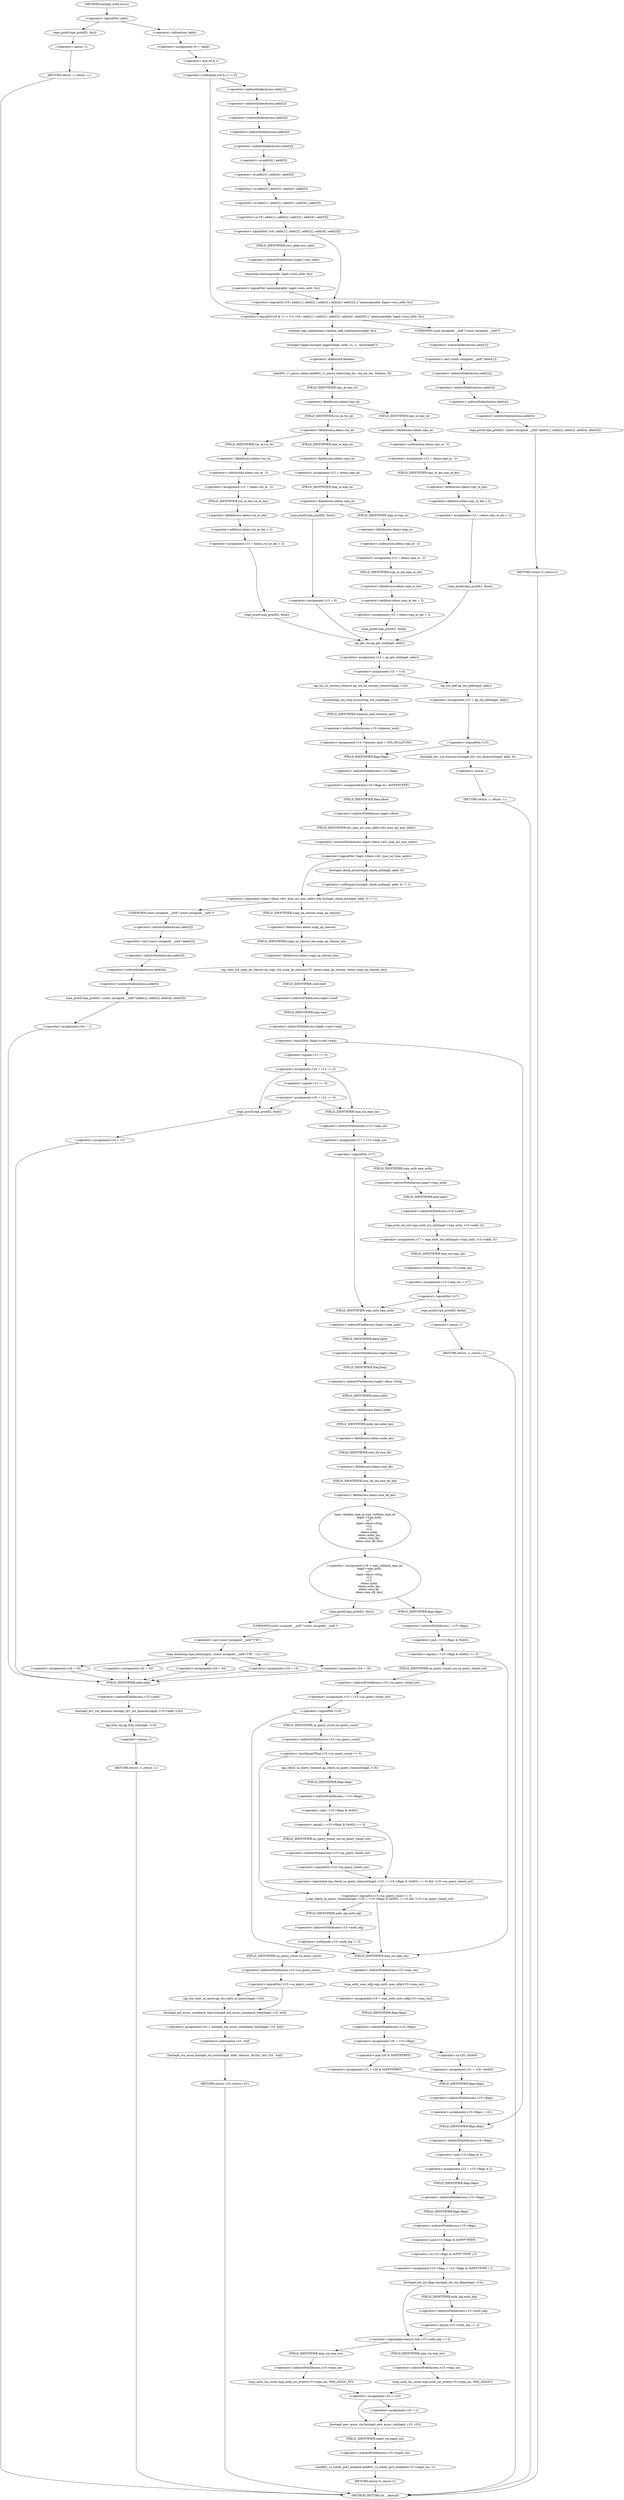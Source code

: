 digraph hostapd_notif_assoc {  
"1000153" [label = "(<operator>.logicalNot,!addr)" ]
"1000156" [label = "(wpa_printf,wpa_printf(2, fmt))" ]
"1000159" [label = "(RETURN,return -1;,return -1;)" ]
"1000160" [label = "(<operator>.minus,-1)" ]
"1000162" [label = "(<operator>.assignment,v9 = *addr)" ]
"1000164" [label = "(<operator>.indirection,*addr)" ]
"1000167" [label = "(<operator>.logicalOr,(v9 & 1) != 0 || !(v9 | addr[1] | addr[2] | addr[3] | addr[4] | addr[5]) || !memcmp(addr, hapd->own_addr, 6u))" ]
"1000168" [label = "(<operator>.notEquals,(v9 & 1) != 0)" ]
"1000169" [label = "(<operator>.and,v9 & 1)" ]
"1000173" [label = "(<operator>.logicalOr,!(v9 | addr[1] | addr[2] | addr[3] | addr[4] | addr[5]) || !memcmp(addr, hapd->own_addr, 6u))" ]
"1000174" [label = "(<operator>.logicalNot,!(v9 | addr[1] | addr[2] | addr[3] | addr[4] | addr[5]))" ]
"1000175" [label = "(<operator>.or,v9 | addr[1] | addr[2] | addr[3] | addr[4] | addr[5])" ]
"1000177" [label = "(<operator>.or,addr[1] | addr[2] | addr[3] | addr[4] | addr[5])" ]
"1000178" [label = "(<operator>.indirectIndexAccess,addr[1])" ]
"1000181" [label = "(<operator>.or,addr[2] | addr[3] | addr[4] | addr[5])" ]
"1000182" [label = "(<operator>.indirectIndexAccess,addr[2])" ]
"1000185" [label = "(<operator>.or,addr[3] | addr[4] | addr[5])" ]
"1000186" [label = "(<operator>.indirectIndexAccess,addr[3])" ]
"1000189" [label = "(<operator>.or,addr[4] | addr[5])" ]
"1000190" [label = "(<operator>.indirectIndexAccess,addr[4])" ]
"1000193" [label = "(<operator>.indirectIndexAccess,addr[5])" ]
"1000196" [label = "(<operator>.logicalNot,!memcmp(addr, hapd->own_addr, 6u))" ]
"1000197" [label = "(memcmp,memcmp(addr, hapd->own_addr, 6u))" ]
"1000199" [label = "(<operator>.indirectFieldAccess,hapd->own_addr)" ]
"1000201" [label = "(FIELD_IDENTIFIER,own_addr,own_addr)" ]
"1000204" [label = "(wpa_printf,wpa_printf(2, (const unsigned __int8 *)addr[1], addr[2], addr[3], addr[4], addr[5]))" ]
"1000206" [label = "(<operator>.cast,(const unsigned __int8 *)addr[1])" ]
"1000207" [label = "(UNKNOWN,const unsigned __int8 *,const unsigned __int8 *)" ]
"1000208" [label = "(<operator>.indirectIndexAccess,addr[1])" ]
"1000211" [label = "(<operator>.indirectIndexAccess,addr[2])" ]
"1000214" [label = "(<operator>.indirectIndexAccess,addr[3])" ]
"1000217" [label = "(<operator>.indirectIndexAccess,addr[4])" ]
"1000220" [label = "(<operator>.indirectIndexAccess,addr[5])" ]
"1000223" [label = "(RETURN,return 0;,return 0;)" ]
"1000225" [label = "(random_add_randomness,random_add_randomness(addr, 6u))" ]
"1000228" [label = "(hostapd_logger,hostapd_logger(hapd, addr, 1u, 2, \"associated\"))" ]
"1000234" [label = "(ieee802_11_parse_elems,ieee802_11_parse_elems(req_ies, req_ies_len, &elems, 0))" ]
"1000237" [label = "(<operator>.addressOf,&elems)" ]
"1000241" [label = "(<operator>.fieldAccess,elems.wps_ie)" ]
"1000243" [label = "(FIELD_IDENTIFIER,wps_ie,wps_ie)" ]
"1000245" [label = "(<operator>.assignment,v12 = elems.wps_ie - 2)" ]
"1000247" [label = "(<operator>.subtraction,elems.wps_ie - 2)" ]
"1000248" [label = "(<operator>.fieldAccess,elems.wps_ie)" ]
"1000250" [label = "(FIELD_IDENTIFIER,wps_ie,wps_ie)" ]
"1000252" [label = "(<operator>.assignment,v13 = elems.wps_ie_len + 2)" ]
"1000254" [label = "(<operator>.addition,elems.wps_ie_len + 2)" ]
"1000255" [label = "(<operator>.fieldAccess,elems.wps_ie_len)" ]
"1000257" [label = "(FIELD_IDENTIFIER,wps_ie_len,wps_ie_len)" ]
"1000259" [label = "(wpa_printf,wpa_printf(2, fmta))" ]
"1000264" [label = "(<operator>.fieldAccess,elems.rsn_ie)" ]
"1000266" [label = "(FIELD_IDENTIFIER,rsn_ie,rsn_ie)" ]
"1000268" [label = "(<operator>.assignment,v12 = elems.rsn_ie - 2)" ]
"1000270" [label = "(<operator>.subtraction,elems.rsn_ie - 2)" ]
"1000271" [label = "(<operator>.fieldAccess,elems.rsn_ie)" ]
"1000273" [label = "(FIELD_IDENTIFIER,rsn_ie,rsn_ie)" ]
"1000275" [label = "(<operator>.assignment,v13 = elems.rsn_ie_len + 2)" ]
"1000277" [label = "(<operator>.addition,elems.rsn_ie_len + 2)" ]
"1000278" [label = "(<operator>.fieldAccess,elems.rsn_ie_len)" ]
"1000280" [label = "(FIELD_IDENTIFIER,rsn_ie_len,rsn_ie_len)" ]
"1000282" [label = "(wpa_printf,wpa_printf(2, fmta))" ]
"1000287" [label = "(<operator>.assignment,v12 = elems.wpa_ie)" ]
"1000289" [label = "(<operator>.fieldAccess,elems.wpa_ie)" ]
"1000291" [label = "(FIELD_IDENTIFIER,wpa_ie,wpa_ie)" ]
"1000293" [label = "(<operator>.fieldAccess,elems.wpa_ie)" ]
"1000295" [label = "(FIELD_IDENTIFIER,wpa_ie,wpa_ie)" ]
"1000297" [label = "(<operator>.assignment,v12 = elems.wpa_ie - 2)" ]
"1000299" [label = "(<operator>.subtraction,elems.wpa_ie - 2)" ]
"1000300" [label = "(<operator>.fieldAccess,elems.wpa_ie)" ]
"1000302" [label = "(FIELD_IDENTIFIER,wpa_ie,wpa_ie)" ]
"1000304" [label = "(<operator>.assignment,v13 = elems.wpa_ie_len + 2)" ]
"1000306" [label = "(<operator>.addition,elems.wpa_ie_len + 2)" ]
"1000307" [label = "(<operator>.fieldAccess,elems.wpa_ie_len)" ]
"1000309" [label = "(FIELD_IDENTIFIER,wpa_ie_len,wpa_ie_len)" ]
"1000311" [label = "(wpa_printf,wpa_printf(2, fmta))" ]
"1000316" [label = "(wpa_printf,wpa_printf(2, fmta))" ]
"1000319" [label = "(<operator>.assignment,v13 = 0)" ]
"1000322" [label = "(<operator>.assignment,v14 = ap_get_sta(hapd, addr))" ]
"1000324" [label = "(ap_get_sta,ap_get_sta(hapd, addr))" ]
"1000327" [label = "(<operator>.assignment,v15 = v14)" ]
"1000333" [label = "(ap_sta_no_session_timeout,ap_sta_no_session_timeout(hapd, v14))" ]
"1000336" [label = "(accounting_sta_stop,accounting_sta_stop(hapd, v15))" ]
"1000339" [label = "(<operator>.assignment,v15->timeout_next = STA_NULLFUNC)" ]
"1000340" [label = "(<operator>.indirectFieldAccess,v15->timeout_next)" ]
"1000342" [label = "(FIELD_IDENTIFIER,timeout_next,timeout_next)" ]
"1000346" [label = "(<operator>.assignment,v15 = ap_sta_add(hapd, addr))" ]
"1000348" [label = "(ap_sta_add,ap_sta_add(hapd, addr))" ]
"1000352" [label = "(<operator>.logicalNot,!v15)" ]
"1000355" [label = "(hostapd_drv_sta_disassoc,hostapd_drv_sta_disassoc(hapd, addr, 5))" ]
"1000359" [label = "(RETURN,return -1;,return -1;)" ]
"1000360" [label = "(<operator>.minus,-1)" ]
"1000362" [label = "(<operators>.assignmentAnd,v15->flags &= 0xFFFECFFF)" ]
"1000363" [label = "(<operator>.indirectFieldAccess,v15->flags)" ]
"1000365" [label = "(FIELD_IDENTIFIER,flags,flags)" ]
"1000368" [label = "(<operator>.logicalAnd,!hapd->iface->drv_max_acl_mac_addrs && hostapd_check_acl(hapd, addr, 0) != 1)" ]
"1000369" [label = "(<operator>.logicalNot,!hapd->iface->drv_max_acl_mac_addrs)" ]
"1000370" [label = "(<operator>.indirectFieldAccess,hapd->iface->drv_max_acl_mac_addrs)" ]
"1000371" [label = "(<operator>.indirectFieldAccess,hapd->iface)" ]
"1000373" [label = "(FIELD_IDENTIFIER,iface,iface)" ]
"1000374" [label = "(FIELD_IDENTIFIER,drv_max_acl_mac_addrs,drv_max_acl_mac_addrs)" ]
"1000375" [label = "(<operator>.notEquals,hostapd_check_acl(hapd, addr, 0) != 1)" ]
"1000376" [label = "(hostapd_check_acl,hostapd_check_acl(hapd, addr, 0))" ]
"1000382" [label = "(wpa_printf,wpa_printf(3, (const unsigned __int8 *)addr[2], addr[3], addr[4], addr[5]))" ]
"1000384" [label = "(<operator>.cast,(const unsigned __int8 *)addr[2])" ]
"1000385" [label = "(UNKNOWN,const unsigned __int8 *,const unsigned __int8 *)" ]
"1000386" [label = "(<operator>.indirectIndexAccess,addr[2])" ]
"1000389" [label = "(<operator>.indirectIndexAccess,addr[3])" ]
"1000392" [label = "(<operator>.indirectIndexAccess,addr[4])" ]
"1000395" [label = "(<operator>.indirectIndexAccess,addr[5])" ]
"1000398" [label = "(<operator>.assignment,v24 = 1)" ]
"1000402" [label = "(hostapd_drv_sta_disassoc,hostapd_drv_sta_disassoc(hapd, v15->addr, v24))" ]
"1000404" [label = "(<operator>.indirectFieldAccess,v15->addr)" ]
"1000406" [label = "(FIELD_IDENTIFIER,addr,addr)" ]
"1000408" [label = "(ap_free_sta,ap_free_sta(hapd, v15))" ]
"1000411" [label = "(RETURN,return -1;,return -1;)" ]
"1000412" [label = "(<operator>.minus,-1)" ]
"1000414" [label = "(ap_copy_sta_supp_op_classes,ap_copy_sta_supp_op_classes(v15, elems.supp_op_classes, elems.supp_op_classes_len))" ]
"1000416" [label = "(<operator>.fieldAccess,elems.supp_op_classes)" ]
"1000418" [label = "(FIELD_IDENTIFIER,supp_op_classes,supp_op_classes)" ]
"1000419" [label = "(<operator>.fieldAccess,elems.supp_op_classes_len)" ]
"1000421" [label = "(FIELD_IDENTIFIER,supp_op_classes_len,supp_op_classes_len)" ]
"1000423" [label = "(<operator>.logicalNot,!hapd->conf->wpa)" ]
"1000424" [label = "(<operator>.indirectFieldAccess,hapd->conf->wpa)" ]
"1000425" [label = "(<operator>.indirectFieldAccess,hapd->conf)" ]
"1000427" [label = "(FIELD_IDENTIFIER,conf,conf)" ]
"1000428" [label = "(FIELD_IDENTIFIER,wpa,wpa)" ]
"1000430" [label = "(<operator>.assignment,v16 = v13 == 0)" ]
"1000432" [label = "(<operator>.equals,v13 == 0)" ]
"1000437" [label = "(<operator>.assignment,v16 = v12 == 0)" ]
"1000439" [label = "(<operator>.equals,v12 == 0)" ]
"1000445" [label = "(wpa_printf,wpa_printf(2, fmtb))" ]
"1000448" [label = "(<operator>.assignment,v24 = 13)" ]
"1000452" [label = "(<operator>.assignment,v17 = v15->wpa_sm)" ]
"1000454" [label = "(<operator>.indirectFieldAccess,v15->wpa_sm)" ]
"1000456" [label = "(FIELD_IDENTIFIER,wpa_sm,wpa_sm)" ]
"1000458" [label = "(<operator>.logicalNot,!v17)" ]
"1000461" [label = "(<operator>.assignment,v17 = wpa_auth_sta_init(hapd->wpa_auth, v15->addr, 0))" ]
"1000463" [label = "(wpa_auth_sta_init,wpa_auth_sta_init(hapd->wpa_auth, v15->addr, 0))" ]
"1000464" [label = "(<operator>.indirectFieldAccess,hapd->wpa_auth)" ]
"1000466" [label = "(FIELD_IDENTIFIER,wpa_auth,wpa_auth)" ]
"1000467" [label = "(<operator>.indirectFieldAccess,v15->addr)" ]
"1000469" [label = "(FIELD_IDENTIFIER,addr,addr)" ]
"1000471" [label = "(<operator>.assignment,v15->wpa_sm = v17)" ]
"1000472" [label = "(<operator>.indirectFieldAccess,v15->wpa_sm)" ]
"1000474" [label = "(FIELD_IDENTIFIER,wpa_sm,wpa_sm)" ]
"1000477" [label = "(<operator>.logicalNot,!v17)" ]
"1000480" [label = "(wpa_printf,wpa_printf(5, fmtb))" ]
"1000483" [label = "(RETURN,return -1;,return -1;)" ]
"1000484" [label = "(<operator>.minus,-1)" ]
"1000486" [label = "(<operator>.assignment,v18 = wpa_validate_wpa_ie(\n          hapd->wpa_auth,\n          v17,\n          hapd->iface->freq,\n          v12,\n          v13,\n          elems.mdie,\n          elems.mdie_len,\n          elems.owe_dh,\n          elems.owe_dh_len))" ]
"1000488" [label = "(wpa_validate_wpa_ie,wpa_validate_wpa_ie(\n          hapd->wpa_auth,\n          v17,\n          hapd->iface->freq,\n          v12,\n          v13,\n          elems.mdie,\n          elems.mdie_len,\n          elems.owe_dh,\n          elems.owe_dh_len))" ]
"1000489" [label = "(<operator>.indirectFieldAccess,hapd->wpa_auth)" ]
"1000491" [label = "(FIELD_IDENTIFIER,wpa_auth,wpa_auth)" ]
"1000493" [label = "(<operator>.indirectFieldAccess,hapd->iface->freq)" ]
"1000494" [label = "(<operator>.indirectFieldAccess,hapd->iface)" ]
"1000496" [label = "(FIELD_IDENTIFIER,iface,iface)" ]
"1000497" [label = "(FIELD_IDENTIFIER,freq,freq)" ]
"1000500" [label = "(<operator>.fieldAccess,elems.mdie)" ]
"1000502" [label = "(FIELD_IDENTIFIER,mdie,mdie)" ]
"1000503" [label = "(<operator>.fieldAccess,elems.mdie_len)" ]
"1000505" [label = "(FIELD_IDENTIFIER,mdie_len,mdie_len)" ]
"1000506" [label = "(<operator>.fieldAccess,elems.owe_dh)" ]
"1000508" [label = "(FIELD_IDENTIFIER,owe_dh,owe_dh)" ]
"1000509" [label = "(<operator>.fieldAccess,elems.owe_dh_len)" ]
"1000511" [label = "(FIELD_IDENTIFIER,owe_dh_len,owe_dh_len)" ]
"1000515" [label = "(wpa_printf,wpa_printf(2, fmtc))" ]
"1000518" [label = "(wpa_hexdump,wpa_hexdump(2, (const unsigned __int8 *)\"IE\", v12, v13))" ]
"1000520" [label = "(<operator>.cast,(const unsigned __int8 *)\"IE\")" ]
"1000521" [label = "(UNKNOWN,const unsigned __int8 *,const unsigned __int8 *)" ]
"1000529" [label = "(<operator>.assignment,v24 = 18)" ]
"1000534" [label = "(<operator>.assignment,v24 = 19)" ]
"1000539" [label = "(<operator>.assignment,v24 = 20)" ]
"1000544" [label = "(<operator>.assignment,v24 = 24)" ]
"1000549" [label = "(<operator>.assignment,v24 = 13)" ]
"1000555" [label = "(<operator>.equals,(~v15->flags & 0x402) == 0)" ]
"1000556" [label = "(<operator>.and,~v15->flags & 0x402)" ]
"1000557" [label = "(<operator>.indirectFieldAccess,~v15->flags)" ]
"1000559" [label = "(FIELD_IDENTIFIER,flags,flags)" ]
"1000563" [label = "(<operator>.assignment,v10 = v15->sa_query_timed_out)" ]
"1000565" [label = "(<operator>.indirectFieldAccess,v15->sa_query_timed_out)" ]
"1000567" [label = "(FIELD_IDENTIFIER,sa_query_timed_out,sa_query_timed_out)" ]
"1000569" [label = "(<operator>.logicalNot,!v10)" ]
"1000573" [label = "(<operator>.logicalOr,v15->sa_query_count <= 0\n        || (ap_check_sa_query_timeout(hapd, v15), (~v15->flags & 0x402) == 0) && !v15->sa_query_timed_out)" ]
"1000574" [label = "(<operator>.lessEqualsThan,v15->sa_query_count <= 0)" ]
"1000575" [label = "(<operator>.indirectFieldAccess,v15->sa_query_count)" ]
"1000577" [label = "(FIELD_IDENTIFIER,sa_query_count,sa_query_count)" ]
"1000579" [label = "(<operator>.logicalAnd,(ap_check_sa_query_timeout(hapd, v15), (~v15->flags & 0x402) == 0) && !v15->sa_query_timed_out)" ]
"1000581" [label = "(ap_check_sa_query_timeout,ap_check_sa_query_timeout(hapd, v15))" ]
"1000584" [label = "(<operator>.equals,(~v15->flags & 0x402) == 0)" ]
"1000585" [label = "(<operator>.and,~v15->flags & 0x402)" ]
"1000586" [label = "(<operator>.indirectFieldAccess,~v15->flags)" ]
"1000588" [label = "(FIELD_IDENTIFIER,flags,flags)" ]
"1000591" [label = "(<operator>.logicalNot,!v15->sa_query_timed_out)" ]
"1000592" [label = "(<operator>.indirectFieldAccess,v15->sa_query_timed_out)" ]
"1000594" [label = "(FIELD_IDENTIFIER,sa_query_timed_out,sa_query_timed_out)" ]
"1000597" [label = "(<operator>.notEquals,v15->auth_alg != 2)" ]
"1000598" [label = "(<operator>.indirectFieldAccess,v15->auth_alg)" ]
"1000600" [label = "(FIELD_IDENTIFIER,auth_alg,auth_alg)" ]
"1000604" [label = "(<operator>.logicalNot,!v15->sa_query_count)" ]
"1000605" [label = "(<operator>.indirectFieldAccess,v15->sa_query_count)" ]
"1000607" [label = "(FIELD_IDENTIFIER,sa_query_count,sa_query_count)" ]
"1000608" [label = "(ap_sta_start_sa_query,ap_sta_start_sa_query(hapd, v15))" ]
"1000611" [label = "(<operator>.assignment,v25 = hostapd_eid_assoc_comeback_time(hapd, v15, buf))" ]
"1000613" [label = "(hostapd_eid_assoc_comeback_time,hostapd_eid_assoc_comeback_time(hapd, v15, buf))" ]
"1000617" [label = "(hostapd_sta_assoc,hostapd_sta_assoc(hapd, addr, reassoc, 0x1Eu, buf, v25 - buf))" ]
"1000623" [label = "(<operator>.subtraction,v25 - buf)" ]
"1000626" [label = "(RETURN,return v10;,return v10;)" ]
"1000628" [label = "(<operator>.assignment,v19 = wpa_auth_uses_mfp(v15->wpa_sm))" ]
"1000630" [label = "(wpa_auth_uses_mfp,wpa_auth_uses_mfp(v15->wpa_sm))" ]
"1000631" [label = "(<operator>.indirectFieldAccess,v15->wpa_sm)" ]
"1000633" [label = "(FIELD_IDENTIFIER,wpa_sm,wpa_sm)" ]
"1000634" [label = "(<operator>.assignment,v20 = v15->flags)" ]
"1000636" [label = "(<operator>.indirectFieldAccess,v15->flags)" ]
"1000638" [label = "(FIELD_IDENTIFIER,flags,flags)" ]
"1000641" [label = "(<operator>.assignment,v21 = v20 | 0x400)" ]
"1000643" [label = "(<operator>.or,v20 | 0x400)" ]
"1000647" [label = "(<operator>.assignment,v21 = v20 & 0xFFFFFBFF)" ]
"1000649" [label = "(<operator>.and,v20 & 0xFFFFFBFF)" ]
"1000652" [label = "(<operator>.assignment,v15->flags = v21)" ]
"1000653" [label = "(<operator>.indirectFieldAccess,v15->flags)" ]
"1000655" [label = "(FIELD_IDENTIFIER,flags,flags)" ]
"1000658" [label = "(<operator>.assignment,v22 = v15->flags & 2)" ]
"1000660" [label = "(<operator>.and,v15->flags & 2)" ]
"1000661" [label = "(<operator>.indirectFieldAccess,v15->flags)" ]
"1000663" [label = "(FIELD_IDENTIFIER,flags,flags)" ]
"1000665" [label = "(<operator>.assignment,v15->flags = v15->flags & 0xFFF7FFFF | 3)" ]
"1000666" [label = "(<operator>.indirectFieldAccess,v15->flags)" ]
"1000668" [label = "(FIELD_IDENTIFIER,flags,flags)" ]
"1000669" [label = "(<operator>.or,v15->flags & 0xFFF7FFFF | 3)" ]
"1000670" [label = "(<operator>.and,v15->flags & 0xFFF7FFFF)" ]
"1000671" [label = "(<operator>.indirectFieldAccess,v15->flags)" ]
"1000673" [label = "(FIELD_IDENTIFIER,flags,flags)" ]
"1000676" [label = "(hostapd_set_sta_flags,hostapd_set_sta_flags(hapd, v15))" ]
"1000680" [label = "(<operator>.logicalAnd,reassoc && v15->auth_alg == 2)" ]
"1000682" [label = "(<operator>.equals,v15->auth_alg == 2)" ]
"1000683" [label = "(<operator>.indirectFieldAccess,v15->auth_alg)" ]
"1000685" [label = "(FIELD_IDENTIFIER,auth_alg,auth_alg)" ]
"1000687" [label = "(wpa_auth_sm_event,wpa_auth_sm_event(v15->wpa_sm, WPA_ASSOC_FT))" ]
"1000688" [label = "(<operator>.indirectFieldAccess,v15->wpa_sm)" ]
"1000690" [label = "(FIELD_IDENTIFIER,wpa_sm,wpa_sm)" ]
"1000693" [label = "(wpa_auth_sm_event,wpa_auth_sm_event(v15->wpa_sm, WPA_ASSOC))" ]
"1000694" [label = "(<operator>.indirectFieldAccess,v15->wpa_sm)" ]
"1000696" [label = "(FIELD_IDENTIFIER,wpa_sm,wpa_sm)" ]
"1000698" [label = "(<operator>.assignment,v23 = v22)" ]
"1000703" [label = "(<operator>.assignment,v23 = 1)" ]
"1000706" [label = "(hostapd_new_assoc_sta,hostapd_new_assoc_sta(hapd, v15, v23))" ]
"1000710" [label = "(ieee802_1x_notify_port_enabled,ieee802_1x_notify_port_enabled(v15->eapol_sm, 1))" ]
"1000711" [label = "(<operator>.indirectFieldAccess,v15->eapol_sm)" ]
"1000713" [label = "(FIELD_IDENTIFIER,eapol_sm,eapol_sm)" ]
"1000715" [label = "(RETURN,return 0;,return 0;)" ]
"1000123" [label = "(METHOD,hostapd_notif_assoc)" ]
"1000717" [label = "(METHOD_RETURN,int __fastcall)" ]
  "1000153" -> "1000156" 
  "1000153" -> "1000164" 
  "1000156" -> "1000160" 
  "1000159" -> "1000717" 
  "1000160" -> "1000159" 
  "1000162" -> "1000169" 
  "1000164" -> "1000162" 
  "1000167" -> "1000207" 
  "1000167" -> "1000225" 
  "1000168" -> "1000167" 
  "1000168" -> "1000178" 
  "1000169" -> "1000168" 
  "1000173" -> "1000167" 
  "1000174" -> "1000173" 
  "1000174" -> "1000201" 
  "1000175" -> "1000174" 
  "1000177" -> "1000175" 
  "1000178" -> "1000182" 
  "1000181" -> "1000177" 
  "1000182" -> "1000186" 
  "1000185" -> "1000181" 
  "1000186" -> "1000190" 
  "1000189" -> "1000185" 
  "1000190" -> "1000193" 
  "1000193" -> "1000189" 
  "1000196" -> "1000173" 
  "1000197" -> "1000196" 
  "1000199" -> "1000197" 
  "1000201" -> "1000199" 
  "1000204" -> "1000223" 
  "1000206" -> "1000211" 
  "1000207" -> "1000208" 
  "1000208" -> "1000206" 
  "1000211" -> "1000214" 
  "1000214" -> "1000217" 
  "1000217" -> "1000220" 
  "1000220" -> "1000204" 
  "1000223" -> "1000717" 
  "1000225" -> "1000228" 
  "1000228" -> "1000237" 
  "1000234" -> "1000243" 
  "1000237" -> "1000234" 
  "1000241" -> "1000250" 
  "1000241" -> "1000266" 
  "1000243" -> "1000241" 
  "1000245" -> "1000257" 
  "1000247" -> "1000245" 
  "1000248" -> "1000247" 
  "1000250" -> "1000248" 
  "1000252" -> "1000259" 
  "1000254" -> "1000252" 
  "1000255" -> "1000254" 
  "1000257" -> "1000255" 
  "1000259" -> "1000324" 
  "1000264" -> "1000273" 
  "1000264" -> "1000291" 
  "1000266" -> "1000264" 
  "1000268" -> "1000280" 
  "1000270" -> "1000268" 
  "1000271" -> "1000270" 
  "1000273" -> "1000271" 
  "1000275" -> "1000282" 
  "1000277" -> "1000275" 
  "1000278" -> "1000277" 
  "1000280" -> "1000278" 
  "1000282" -> "1000324" 
  "1000287" -> "1000295" 
  "1000289" -> "1000287" 
  "1000291" -> "1000289" 
  "1000293" -> "1000302" 
  "1000293" -> "1000316" 
  "1000295" -> "1000293" 
  "1000297" -> "1000309" 
  "1000299" -> "1000297" 
  "1000300" -> "1000299" 
  "1000302" -> "1000300" 
  "1000304" -> "1000311" 
  "1000306" -> "1000304" 
  "1000307" -> "1000306" 
  "1000309" -> "1000307" 
  "1000311" -> "1000324" 
  "1000316" -> "1000319" 
  "1000319" -> "1000324" 
  "1000322" -> "1000327" 
  "1000324" -> "1000322" 
  "1000327" -> "1000333" 
  "1000327" -> "1000348" 
  "1000333" -> "1000336" 
  "1000336" -> "1000342" 
  "1000339" -> "1000365" 
  "1000340" -> "1000339" 
  "1000342" -> "1000340" 
  "1000346" -> "1000352" 
  "1000348" -> "1000346" 
  "1000352" -> "1000355" 
  "1000352" -> "1000365" 
  "1000355" -> "1000360" 
  "1000359" -> "1000717" 
  "1000360" -> "1000359" 
  "1000362" -> "1000373" 
  "1000363" -> "1000362" 
  "1000365" -> "1000363" 
  "1000368" -> "1000385" 
  "1000368" -> "1000418" 
  "1000369" -> "1000368" 
  "1000369" -> "1000376" 
  "1000370" -> "1000369" 
  "1000371" -> "1000374" 
  "1000373" -> "1000371" 
  "1000374" -> "1000370" 
  "1000375" -> "1000368" 
  "1000376" -> "1000375" 
  "1000382" -> "1000398" 
  "1000384" -> "1000389" 
  "1000385" -> "1000386" 
  "1000386" -> "1000384" 
  "1000389" -> "1000392" 
  "1000392" -> "1000395" 
  "1000395" -> "1000382" 
  "1000398" -> "1000406" 
  "1000402" -> "1000408" 
  "1000404" -> "1000402" 
  "1000406" -> "1000404" 
  "1000408" -> "1000412" 
  "1000411" -> "1000717" 
  "1000412" -> "1000411" 
  "1000414" -> "1000427" 
  "1000416" -> "1000421" 
  "1000418" -> "1000416" 
  "1000419" -> "1000414" 
  "1000421" -> "1000419" 
  "1000423" -> "1000663" 
  "1000423" -> "1000432" 
  "1000424" -> "1000423" 
  "1000425" -> "1000428" 
  "1000427" -> "1000425" 
  "1000428" -> "1000424" 
  "1000430" -> "1000439" 
  "1000430" -> "1000445" 
  "1000430" -> "1000456" 
  "1000432" -> "1000430" 
  "1000437" -> "1000445" 
  "1000437" -> "1000456" 
  "1000439" -> "1000437" 
  "1000445" -> "1000448" 
  "1000448" -> "1000406" 
  "1000452" -> "1000458" 
  "1000454" -> "1000452" 
  "1000456" -> "1000454" 
  "1000458" -> "1000466" 
  "1000458" -> "1000491" 
  "1000461" -> "1000474" 
  "1000463" -> "1000461" 
  "1000464" -> "1000469" 
  "1000466" -> "1000464" 
  "1000467" -> "1000463" 
  "1000469" -> "1000467" 
  "1000471" -> "1000477" 
  "1000472" -> "1000471" 
  "1000474" -> "1000472" 
  "1000477" -> "1000480" 
  "1000477" -> "1000491" 
  "1000480" -> "1000484" 
  "1000483" -> "1000717" 
  "1000484" -> "1000483" 
  "1000486" -> "1000515" 
  "1000486" -> "1000559" 
  "1000488" -> "1000486" 
  "1000489" -> "1000496" 
  "1000491" -> "1000489" 
  "1000493" -> "1000502" 
  "1000494" -> "1000497" 
  "1000496" -> "1000494" 
  "1000497" -> "1000493" 
  "1000500" -> "1000505" 
  "1000502" -> "1000500" 
  "1000503" -> "1000508" 
  "1000505" -> "1000503" 
  "1000506" -> "1000511" 
  "1000508" -> "1000506" 
  "1000509" -> "1000488" 
  "1000511" -> "1000509" 
  "1000515" -> "1000521" 
  "1000518" -> "1000529" 
  "1000518" -> "1000534" 
  "1000518" -> "1000539" 
  "1000518" -> "1000544" 
  "1000518" -> "1000549" 
  "1000520" -> "1000518" 
  "1000521" -> "1000520" 
  "1000529" -> "1000406" 
  "1000534" -> "1000406" 
  "1000539" -> "1000406" 
  "1000544" -> "1000406" 
  "1000549" -> "1000406" 
  "1000555" -> "1000567" 
  "1000555" -> "1000633" 
  "1000556" -> "1000555" 
  "1000557" -> "1000556" 
  "1000559" -> "1000557" 
  "1000563" -> "1000569" 
  "1000565" -> "1000563" 
  "1000567" -> "1000565" 
  "1000569" -> "1000577" 
  "1000569" -> "1000633" 
  "1000573" -> "1000600" 
  "1000573" -> "1000633" 
  "1000574" -> "1000573" 
  "1000574" -> "1000581" 
  "1000575" -> "1000574" 
  "1000577" -> "1000575" 
  "1000579" -> "1000573" 
  "1000581" -> "1000588" 
  "1000584" -> "1000579" 
  "1000584" -> "1000594" 
  "1000585" -> "1000584" 
  "1000586" -> "1000585" 
  "1000588" -> "1000586" 
  "1000591" -> "1000579" 
  "1000592" -> "1000591" 
  "1000594" -> "1000592" 
  "1000597" -> "1000607" 
  "1000597" -> "1000633" 
  "1000598" -> "1000597" 
  "1000600" -> "1000598" 
  "1000604" -> "1000608" 
  "1000604" -> "1000613" 
  "1000605" -> "1000604" 
  "1000607" -> "1000605" 
  "1000608" -> "1000613" 
  "1000611" -> "1000623" 
  "1000613" -> "1000611" 
  "1000617" -> "1000626" 
  "1000623" -> "1000617" 
  "1000626" -> "1000717" 
  "1000628" -> "1000638" 
  "1000630" -> "1000628" 
  "1000631" -> "1000630" 
  "1000633" -> "1000631" 
  "1000634" -> "1000643" 
  "1000634" -> "1000649" 
  "1000636" -> "1000634" 
  "1000638" -> "1000636" 
  "1000641" -> "1000655" 
  "1000643" -> "1000641" 
  "1000647" -> "1000655" 
  "1000649" -> "1000647" 
  "1000652" -> "1000663" 
  "1000653" -> "1000652" 
  "1000655" -> "1000653" 
  "1000658" -> "1000668" 
  "1000660" -> "1000658" 
  "1000661" -> "1000660" 
  "1000663" -> "1000661" 
  "1000665" -> "1000676" 
  "1000666" -> "1000673" 
  "1000668" -> "1000666" 
  "1000669" -> "1000665" 
  "1000670" -> "1000669" 
  "1000671" -> "1000670" 
  "1000673" -> "1000671" 
  "1000676" -> "1000680" 
  "1000676" -> "1000685" 
  "1000680" -> "1000690" 
  "1000680" -> "1000696" 
  "1000682" -> "1000680" 
  "1000683" -> "1000682" 
  "1000685" -> "1000683" 
  "1000687" -> "1000698" 
  "1000688" -> "1000687" 
  "1000690" -> "1000688" 
  "1000693" -> "1000698" 
  "1000694" -> "1000693" 
  "1000696" -> "1000694" 
  "1000698" -> "1000703" 
  "1000698" -> "1000706" 
  "1000703" -> "1000706" 
  "1000706" -> "1000713" 
  "1000710" -> "1000715" 
  "1000711" -> "1000710" 
  "1000713" -> "1000711" 
  "1000715" -> "1000717" 
  "1000123" -> "1000153" 
}

